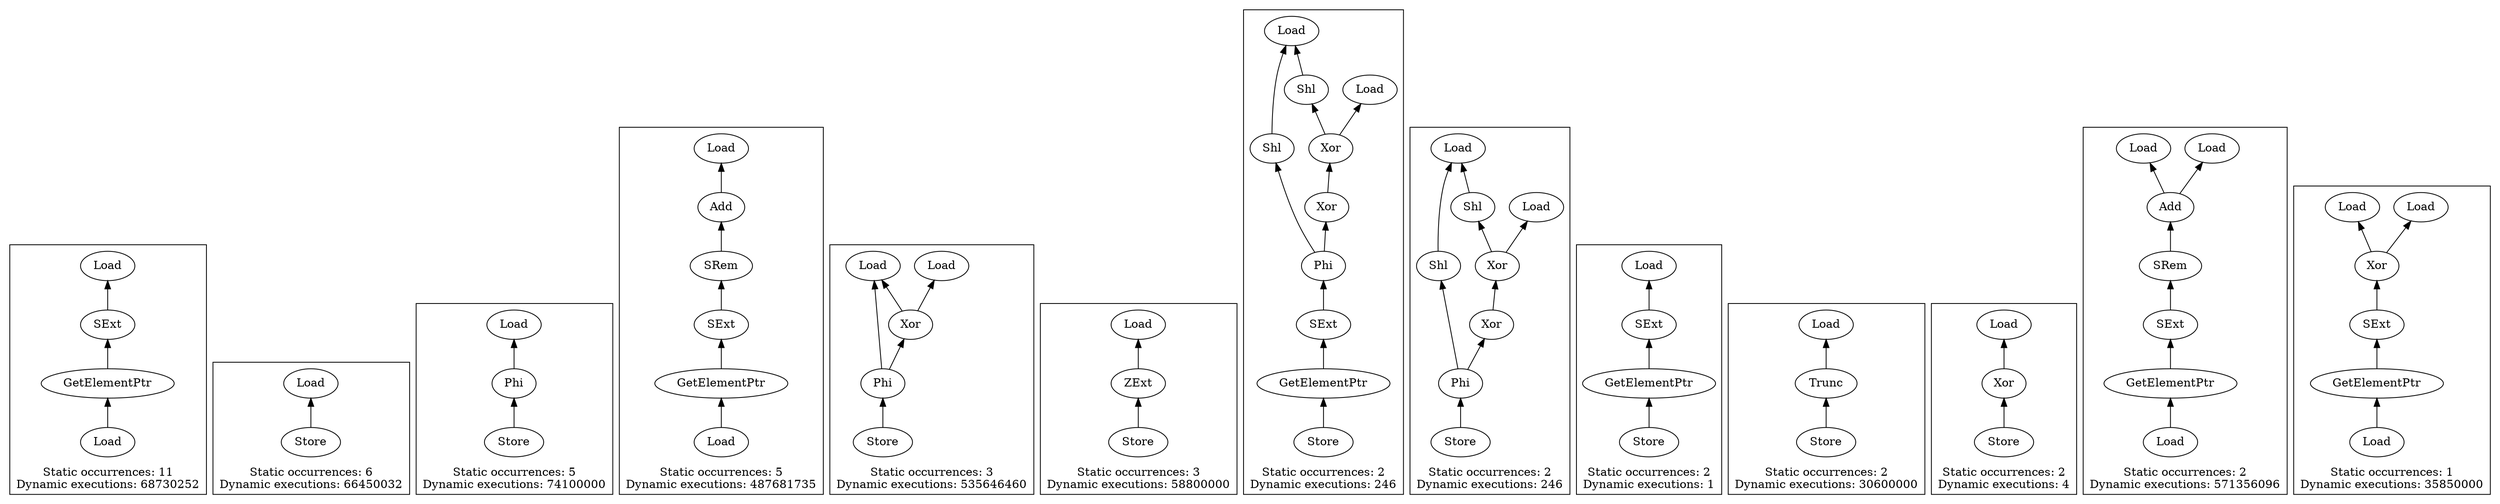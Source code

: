 strict digraph {
rankdir=BT
subgraph {
"0_83" [label="GetElementPtr"]
"0_82" [label="SExt"]
"0_83" -> "0_82"
"0_84" [label="Load"]
"0_84" -> "0_83"
"0_75" [label="Load"]
"0_82" -> "0_75"
cluster=true
label="Static occurrences: 11\nDynamic executions: 68730252"
}
subgraph {
"1_106" [label="Store"]
"1_105" [label="Load"]
"1_106" -> "1_105"
cluster=true
label="Static occurrences: 6\nDynamic executions: 66450032"
}
subgraph {
"2_556" [label="Phi"]
"2_554" [label="Load"]
"2_556" -> "2_554"
"2_557" [label="Store"]
"2_557" -> "2_556"
cluster=true
label="Static occurrences: 5\nDynamic executions: 74100000"
}
subgraph {
"3_85" [label="Add"]
"3_84" [label="Load"]
"3_85" -> "3_84"
"3_88" [label="GetElementPtr"]
"3_87" [label="SExt"]
"3_88" -> "3_87"
"3_89" [label="Load"]
"3_89" -> "3_88"
"3_86" [label="SRem"]
"3_87" -> "3_86"
"3_86" -> "3_85"
cluster=true
label="Static occurrences: 5\nDynamic executions: 487681735"
}
subgraph {
"4_92" [label="Phi"]
"4_80" [label="Load"]
"4_92" -> "4_80"
"4_90" [label="Xor"]
"4_92" -> "4_90"
"4_93" [label="Store"]
"4_93" -> "4_92"
"4_90" -> "4_80"
"4_89" [label="Load"]
"4_90" -> "4_89"
cluster=true
label="Static occurrences: 3\nDynamic executions: 535646460"
}
subgraph {
"5_129" [label="Store"]
"5_127" [label="ZExt"]
"5_129" -> "5_127"
"5_126" [label="Load"]
"5_127" -> "5_126"
cluster=true
label="Static occurrences: 3\nDynamic executions: 58800000"
}
subgraph {
"6_56" [label="GetElementPtr"]
"6_55" [label="SExt"]
"6_56" -> "6_55"
"6_52" [label="Phi"]
"6_50" [label="Shl"]
"6_52" -> "6_50"
"6_48" [label="Xor"]
"6_52" -> "6_48"
"6_55" -> "6_52"
"6_46" [label="Shl"]
"6_42" [label="Load"]
"6_46" -> "6_42"
"6_50" -> "6_42"
"6_58" [label="Store"]
"6_58" -> "6_56"
"6_47" [label="Xor"]
"6_45" [label="Load"]
"6_47" -> "6_45"
"6_47" -> "6_46"
"6_48" -> "6_47"
cluster=true
label="Static occurrences: 2\nDynamic executions: 246"
}
subgraph {
"7_52" [label="Phi"]
"7_50" [label="Shl"]
"7_52" -> "7_50"
"7_48" [label="Xor"]
"7_52" -> "7_48"
"7_46" [label="Shl"]
"7_42" [label="Load"]
"7_46" -> "7_42"
"7_50" -> "7_42"
"7_54" [label="Store"]
"7_54" -> "7_52"
"7_47" [label="Xor"]
"7_45" [label="Load"]
"7_47" -> "7_45"
"7_47" -> "7_46"
"7_48" -> "7_47"
cluster=true
label="Static occurrences: 2\nDynamic executions: 246"
}
subgraph {
"8_36" [label="GetElementPtr"]
"8_35" [label="SExt"]
"8_36" -> "8_35"
"8_34" [label="Load"]
"8_35" -> "8_34"
"8_37" [label="Store"]
"8_37" -> "8_36"
cluster=true
label="Static occurrences: 2\nDynamic executions: 1"
}
subgraph {
"9_694" [label="Store"]
"9_692" [label="Trunc"]
"9_694" -> "9_692"
"9_691" [label="Load"]
"9_692" -> "9_691"
cluster=true
label="Static occurrences: 2\nDynamic executions: 30600000"
}
subgraph {
"10_28" [label="Store"]
"10_27" [label="Xor"]
"10_28" -> "10_27"
"10_26" [label="Load"]
"10_27" -> "10_26"
cluster=true
label="Static occurrences: 2\nDynamic executions: 4"
}
subgraph {
"11_846" [label="Add"]
"11_833" [label="Load"]
"11_846" -> "11_833"
"11_840" [label="Load"]
"11_846" -> "11_840"
"11_849" [label="GetElementPtr"]
"11_848" [label="SExt"]
"11_849" -> "11_848"
"11_850" [label="Load"]
"11_850" -> "11_849"
"11_847" [label="SRem"]
"11_848" -> "11_847"
"11_847" -> "11_846"
cluster=true
label="Static occurrences: 2\nDynamic executions: 571356096"
}
subgraph {
"12_832" [label="GetElementPtr"]
"12_831" [label="SExt"]
"12_832" -> "12_831"
"12_833" [label="Load"]
"12_833" -> "12_832"
"12_830" [label="Xor"]
"12_831" -> "12_830"
"12_828" [label="Load"]
"12_830" -> "12_828"
"12_829" [label="Load"]
"12_830" -> "12_829"
cluster=true
label="Static occurrences: 1\nDynamic executions: 35850000"
}
}
